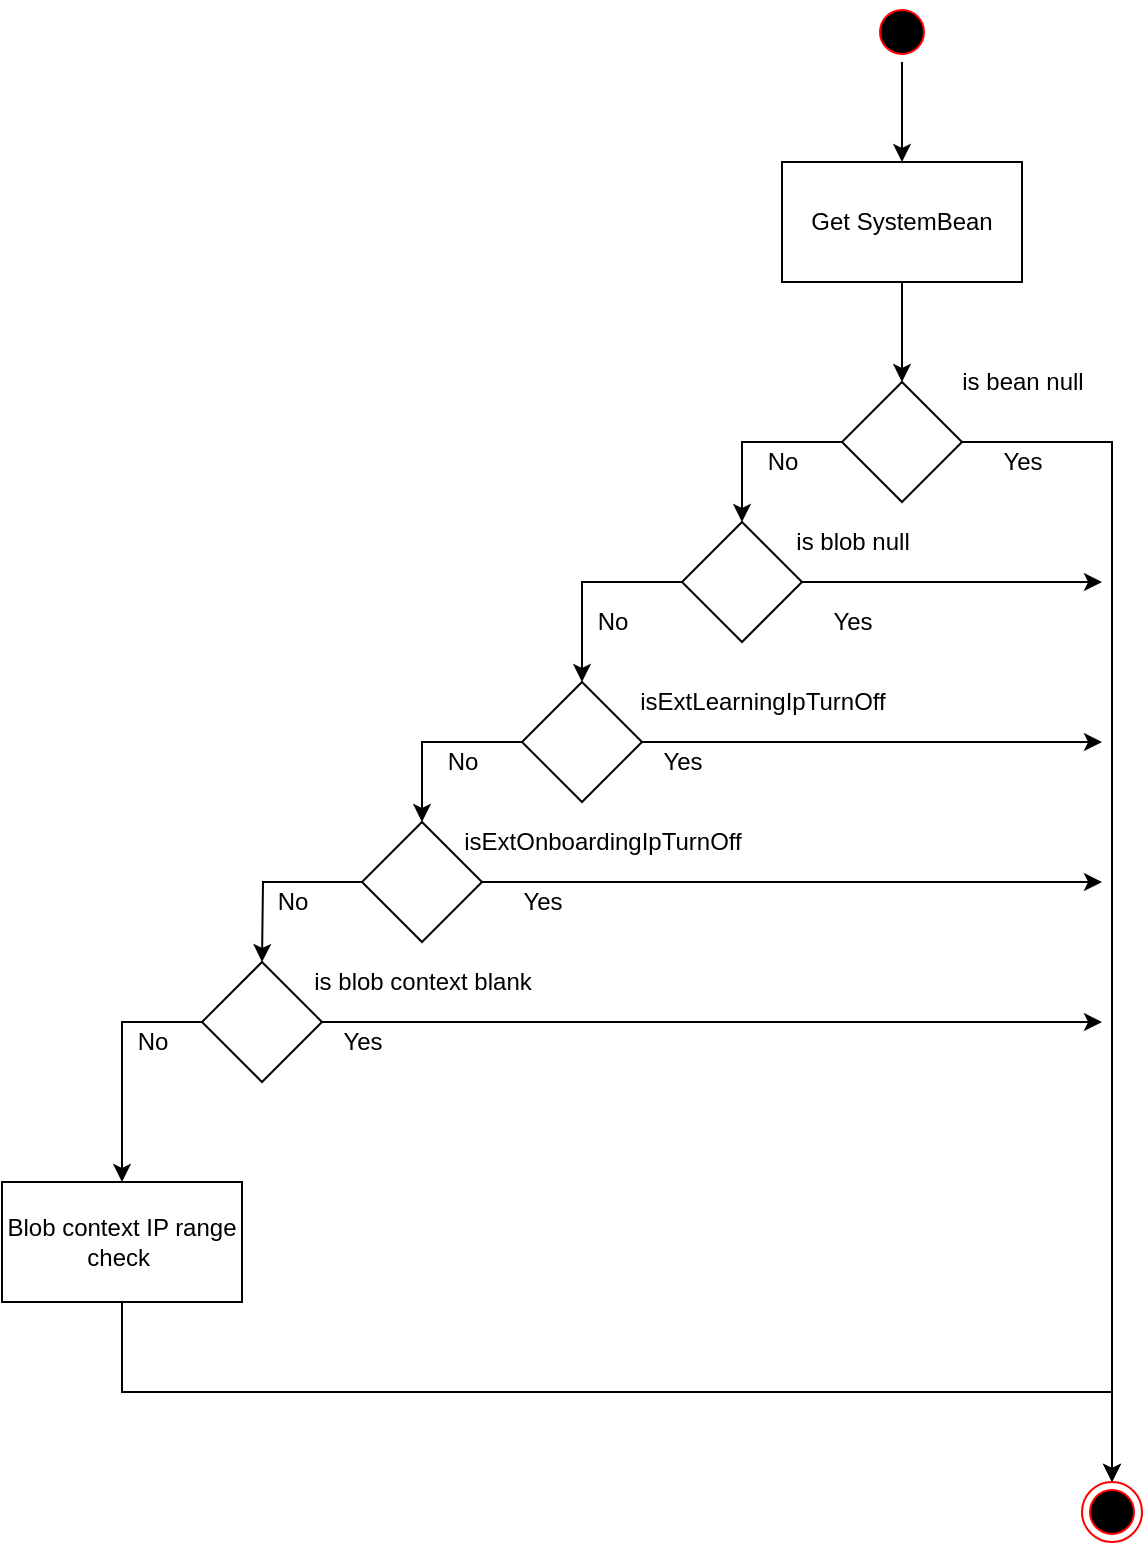<mxfile version="14.9.4" type="github">
  <diagram id="YMGBd7ySaNqtOtkmueOO" name="Page-1">
    <mxGraphModel dx="1554" dy="993" grid="1" gridSize="10" guides="1" tooltips="1" connect="1" arrows="1" fold="1" page="1" pageScale="1" pageWidth="850" pageHeight="1100" math="0" shadow="0">
      <root>
        <mxCell id="0" />
        <mxCell id="1" parent="0" />
        <mxCell id="LphkcjIF1PR3EvdTF3-g-39" style="edgeStyle=orthogonalEdgeStyle;rounded=0;orthogonalLoop=1;jettySize=auto;html=1;exitX=0.5;exitY=1;exitDx=0;exitDy=0;strokeColor=#000000;entryX=0.5;entryY=0;entryDx=0;entryDy=0;" edge="1" parent="1" source="LphkcjIF1PR3EvdTF3-g-1" target="LphkcjIF1PR3EvdTF3-g-4">
          <mxGeometry relative="1" as="geometry">
            <mxPoint x="530" y="90" as="targetPoint" />
          </mxGeometry>
        </mxCell>
        <mxCell id="LphkcjIF1PR3EvdTF3-g-1" value="" style="ellipse;html=1;shape=startState;fillColor=#000000;strokeColor=#ff0000;" vertex="1" parent="1">
          <mxGeometry x="515" y="40" width="30" height="30" as="geometry" />
        </mxCell>
        <mxCell id="LphkcjIF1PR3EvdTF3-g-40" style="edgeStyle=orthogonalEdgeStyle;rounded=0;orthogonalLoop=1;jettySize=auto;html=1;exitX=0.5;exitY=1;exitDx=0;exitDy=0;entryX=0.5;entryY=0;entryDx=0;entryDy=0;strokeColor=#000000;" edge="1" parent="1" source="LphkcjIF1PR3EvdTF3-g-4" target="LphkcjIF1PR3EvdTF3-g-5">
          <mxGeometry relative="1" as="geometry" />
        </mxCell>
        <mxCell id="LphkcjIF1PR3EvdTF3-g-4" value="Get SystemBean" style="rounded=0;whiteSpace=wrap;html=1;" vertex="1" parent="1">
          <mxGeometry x="470" y="120" width="120" height="60" as="geometry" />
        </mxCell>
        <mxCell id="LphkcjIF1PR3EvdTF3-g-8" style="edgeStyle=orthogonalEdgeStyle;rounded=0;orthogonalLoop=1;jettySize=auto;html=1;exitX=1;exitY=0.5;exitDx=0;exitDy=0;entryX=0.5;entryY=0;entryDx=0;entryDy=0;" edge="1" parent="1" source="LphkcjIF1PR3EvdTF3-g-5" target="LphkcjIF1PR3EvdTF3-g-7">
          <mxGeometry relative="1" as="geometry" />
        </mxCell>
        <mxCell id="LphkcjIF1PR3EvdTF3-g-11" style="edgeStyle=orthogonalEdgeStyle;rounded=0;orthogonalLoop=1;jettySize=auto;html=1;exitX=0;exitY=0.5;exitDx=0;exitDy=0;entryX=0.5;entryY=0;entryDx=0;entryDy=0;" edge="1" parent="1" source="LphkcjIF1PR3EvdTF3-g-5" target="LphkcjIF1PR3EvdTF3-g-9">
          <mxGeometry relative="1" as="geometry" />
        </mxCell>
        <mxCell id="LphkcjIF1PR3EvdTF3-g-5" value="" style="rhombus;whiteSpace=wrap;html=1;" vertex="1" parent="1">
          <mxGeometry x="500" y="230" width="60" height="60" as="geometry" />
        </mxCell>
        <mxCell id="LphkcjIF1PR3EvdTF3-g-6" value="is bean null" style="text;html=1;align=center;verticalAlign=middle;resizable=0;points=[];autosize=1;strokeColor=none;" vertex="1" parent="1">
          <mxGeometry x="550" y="220" width="80" height="20" as="geometry" />
        </mxCell>
        <mxCell id="LphkcjIF1PR3EvdTF3-g-7" value="" style="ellipse;html=1;shape=endState;fillColor=#000000;strokeColor=#ff0000;" vertex="1" parent="1">
          <mxGeometry x="620" y="780" width="30" height="30" as="geometry" />
        </mxCell>
        <mxCell id="LphkcjIF1PR3EvdTF3-g-18" style="edgeStyle=orthogonalEdgeStyle;rounded=0;orthogonalLoop=1;jettySize=auto;html=1;exitX=0;exitY=0.5;exitDx=0;exitDy=0;" edge="1" parent="1" source="LphkcjIF1PR3EvdTF3-g-9" target="LphkcjIF1PR3EvdTF3-g-17">
          <mxGeometry relative="1" as="geometry" />
        </mxCell>
        <mxCell id="LphkcjIF1PR3EvdTF3-g-37" style="edgeStyle=orthogonalEdgeStyle;rounded=0;orthogonalLoop=1;jettySize=auto;html=1;exitX=1;exitY=0.5;exitDx=0;exitDy=0;" edge="1" parent="1" source="LphkcjIF1PR3EvdTF3-g-9">
          <mxGeometry relative="1" as="geometry">
            <mxPoint x="630" y="330" as="targetPoint" />
          </mxGeometry>
        </mxCell>
        <mxCell id="LphkcjIF1PR3EvdTF3-g-9" value="" style="rhombus;whiteSpace=wrap;html=1;" vertex="1" parent="1">
          <mxGeometry x="420" y="300" width="60" height="60" as="geometry" />
        </mxCell>
        <mxCell id="LphkcjIF1PR3EvdTF3-g-12" value="is blob null" style="text;html=1;align=center;verticalAlign=middle;resizable=0;points=[];autosize=1;strokeColor=none;" vertex="1" parent="1">
          <mxGeometry x="470" y="300" width="70" height="20" as="geometry" />
        </mxCell>
        <mxCell id="LphkcjIF1PR3EvdTF3-g-14" value="Yes" style="text;html=1;align=center;verticalAlign=middle;resizable=0;points=[];autosize=1;strokeColor=none;" vertex="1" parent="1">
          <mxGeometry x="570" y="260" width="40" height="20" as="geometry" />
        </mxCell>
        <mxCell id="LphkcjIF1PR3EvdTF3-g-15" value="No" style="text;html=1;align=center;verticalAlign=middle;resizable=0;points=[];autosize=1;strokeColor=none;" vertex="1" parent="1">
          <mxGeometry x="455" y="260" width="30" height="20" as="geometry" />
        </mxCell>
        <mxCell id="LphkcjIF1PR3EvdTF3-g-16" value="Yes" style="text;html=1;align=center;verticalAlign=middle;resizable=0;points=[];autosize=1;strokeColor=none;" vertex="1" parent="1">
          <mxGeometry x="485" y="340" width="40" height="20" as="geometry" />
        </mxCell>
        <mxCell id="LphkcjIF1PR3EvdTF3-g-21" style="edgeStyle=orthogonalEdgeStyle;rounded=0;orthogonalLoop=1;jettySize=auto;html=1;exitX=1;exitY=0.5;exitDx=0;exitDy=0;" edge="1" parent="1" source="LphkcjIF1PR3EvdTF3-g-17">
          <mxGeometry relative="1" as="geometry">
            <mxPoint x="630" y="410" as="targetPoint" />
          </mxGeometry>
        </mxCell>
        <mxCell id="LphkcjIF1PR3EvdTF3-g-24" style="edgeStyle=orthogonalEdgeStyle;rounded=0;orthogonalLoop=1;jettySize=auto;html=1;exitX=0;exitY=0.5;exitDx=0;exitDy=0;entryX=0.5;entryY=0;entryDx=0;entryDy=0;" edge="1" parent="1" source="LphkcjIF1PR3EvdTF3-g-17" target="LphkcjIF1PR3EvdTF3-g-23">
          <mxGeometry relative="1" as="geometry" />
        </mxCell>
        <mxCell id="LphkcjIF1PR3EvdTF3-g-17" value="" style="rhombus;whiteSpace=wrap;html=1;" vertex="1" parent="1">
          <mxGeometry x="340" y="380" width="60" height="60" as="geometry" />
        </mxCell>
        <mxCell id="LphkcjIF1PR3EvdTF3-g-19" value="No" style="text;html=1;align=center;verticalAlign=middle;resizable=0;points=[];autosize=1;strokeColor=none;" vertex="1" parent="1">
          <mxGeometry x="370" y="340" width="30" height="20" as="geometry" />
        </mxCell>
        <mxCell id="LphkcjIF1PR3EvdTF3-g-20" value="isExtLearningIpTurnOff" style="text;html=1;align=center;verticalAlign=middle;resizable=0;points=[];autosize=1;strokeColor=none;" vertex="1" parent="1">
          <mxGeometry x="390" y="380" width="140" height="20" as="geometry" />
        </mxCell>
        <mxCell id="LphkcjIF1PR3EvdTF3-g-22" value="Yes" style="text;html=1;align=center;verticalAlign=middle;resizable=0;points=[];autosize=1;strokeColor=none;" vertex="1" parent="1">
          <mxGeometry x="400" y="410" width="40" height="20" as="geometry" />
        </mxCell>
        <mxCell id="LphkcjIF1PR3EvdTF3-g-27" style="edgeStyle=orthogonalEdgeStyle;rounded=0;orthogonalLoop=1;jettySize=auto;html=1;exitX=1;exitY=0.5;exitDx=0;exitDy=0;" edge="1" parent="1" source="LphkcjIF1PR3EvdTF3-g-23">
          <mxGeometry relative="1" as="geometry">
            <mxPoint x="630" y="480" as="targetPoint" />
          </mxGeometry>
        </mxCell>
        <mxCell id="LphkcjIF1PR3EvdTF3-g-30" style="edgeStyle=orthogonalEdgeStyle;rounded=0;orthogonalLoop=1;jettySize=auto;html=1;exitX=0;exitY=0.5;exitDx=0;exitDy=0;entryX=0.5;entryY=0;entryDx=0;entryDy=0;" edge="1" parent="1" source="LphkcjIF1PR3EvdTF3-g-23">
          <mxGeometry relative="1" as="geometry">
            <mxPoint x="210" y="520" as="targetPoint" />
          </mxGeometry>
        </mxCell>
        <mxCell id="LphkcjIF1PR3EvdTF3-g-23" value="" style="rhombus;whiteSpace=wrap;html=1;" vertex="1" parent="1">
          <mxGeometry x="260" y="450" width="60" height="60" as="geometry" />
        </mxCell>
        <mxCell id="LphkcjIF1PR3EvdTF3-g-25" value="No" style="text;html=1;align=center;verticalAlign=middle;resizable=0;points=[];autosize=1;strokeColor=none;" vertex="1" parent="1">
          <mxGeometry x="295" y="410" width="30" height="20" as="geometry" />
        </mxCell>
        <mxCell id="LphkcjIF1PR3EvdTF3-g-26" value="isExtOnboardingIpTurnOff" style="text;html=1;align=center;verticalAlign=middle;resizable=0;points=[];autosize=1;strokeColor=none;" vertex="1" parent="1">
          <mxGeometry x="305" y="450" width="150" height="20" as="geometry" />
        </mxCell>
        <mxCell id="LphkcjIF1PR3EvdTF3-g-28" value="Yes" style="text;html=1;align=center;verticalAlign=middle;resizable=0;points=[];autosize=1;strokeColor=none;" vertex="1" parent="1">
          <mxGeometry x="330" y="480" width="40" height="20" as="geometry" />
        </mxCell>
        <mxCell id="LphkcjIF1PR3EvdTF3-g-31" value="No" style="text;html=1;align=center;verticalAlign=middle;resizable=0;points=[];autosize=1;strokeColor=none;" vertex="1" parent="1">
          <mxGeometry x="210" y="480" width="30" height="20" as="geometry" />
        </mxCell>
        <mxCell id="LphkcjIF1PR3EvdTF3-g-36" style="edgeStyle=orthogonalEdgeStyle;rounded=0;orthogonalLoop=1;jettySize=auto;html=1;exitX=0.5;exitY=1;exitDx=0;exitDy=0;" edge="1" parent="1" source="LphkcjIF1PR3EvdTF3-g-33" target="LphkcjIF1PR3EvdTF3-g-7">
          <mxGeometry relative="1" as="geometry">
            <mxPoint x="580" y="760" as="targetPoint" />
          </mxGeometry>
        </mxCell>
        <mxCell id="LphkcjIF1PR3EvdTF3-g-33" value="Blob context IP range check&amp;nbsp;" style="rounded=0;whiteSpace=wrap;html=1;" vertex="1" parent="1">
          <mxGeometry x="80" y="630" width="120" height="60" as="geometry" />
        </mxCell>
        <mxCell id="LphkcjIF1PR3EvdTF3-g-43" style="edgeStyle=orthogonalEdgeStyle;rounded=0;orthogonalLoop=1;jettySize=auto;html=1;exitX=1;exitY=0.5;exitDx=0;exitDy=0;strokeColor=#000000;" edge="1" parent="1" source="LphkcjIF1PR3EvdTF3-g-41">
          <mxGeometry relative="1" as="geometry">
            <mxPoint x="630" y="550" as="targetPoint" />
          </mxGeometry>
        </mxCell>
        <mxCell id="LphkcjIF1PR3EvdTF3-g-45" style="edgeStyle=orthogonalEdgeStyle;rounded=0;orthogonalLoop=1;jettySize=auto;html=1;exitX=0;exitY=0.5;exitDx=0;exitDy=0;entryX=0.5;entryY=0;entryDx=0;entryDy=0;strokeColor=#000000;" edge="1" parent="1" source="LphkcjIF1PR3EvdTF3-g-41" target="LphkcjIF1PR3EvdTF3-g-33">
          <mxGeometry relative="1" as="geometry" />
        </mxCell>
        <mxCell id="LphkcjIF1PR3EvdTF3-g-41" value="" style="rhombus;whiteSpace=wrap;html=1;" vertex="1" parent="1">
          <mxGeometry x="180" y="520" width="60" height="60" as="geometry" />
        </mxCell>
        <mxCell id="LphkcjIF1PR3EvdTF3-g-42" value="is blob context blank" style="text;html=1;align=center;verticalAlign=middle;resizable=0;points=[];autosize=1;strokeColor=none;" vertex="1" parent="1">
          <mxGeometry x="230" y="520" width="120" height="20" as="geometry" />
        </mxCell>
        <mxCell id="LphkcjIF1PR3EvdTF3-g-44" value="Yes" style="text;html=1;align=center;verticalAlign=middle;resizable=0;points=[];autosize=1;strokeColor=none;" vertex="1" parent="1">
          <mxGeometry x="240" y="550" width="40" height="20" as="geometry" />
        </mxCell>
        <mxCell id="LphkcjIF1PR3EvdTF3-g-46" value="No" style="text;html=1;align=center;verticalAlign=middle;resizable=0;points=[];autosize=1;strokeColor=none;" vertex="1" parent="1">
          <mxGeometry x="140" y="550" width="30" height="20" as="geometry" />
        </mxCell>
      </root>
    </mxGraphModel>
  </diagram>
</mxfile>
